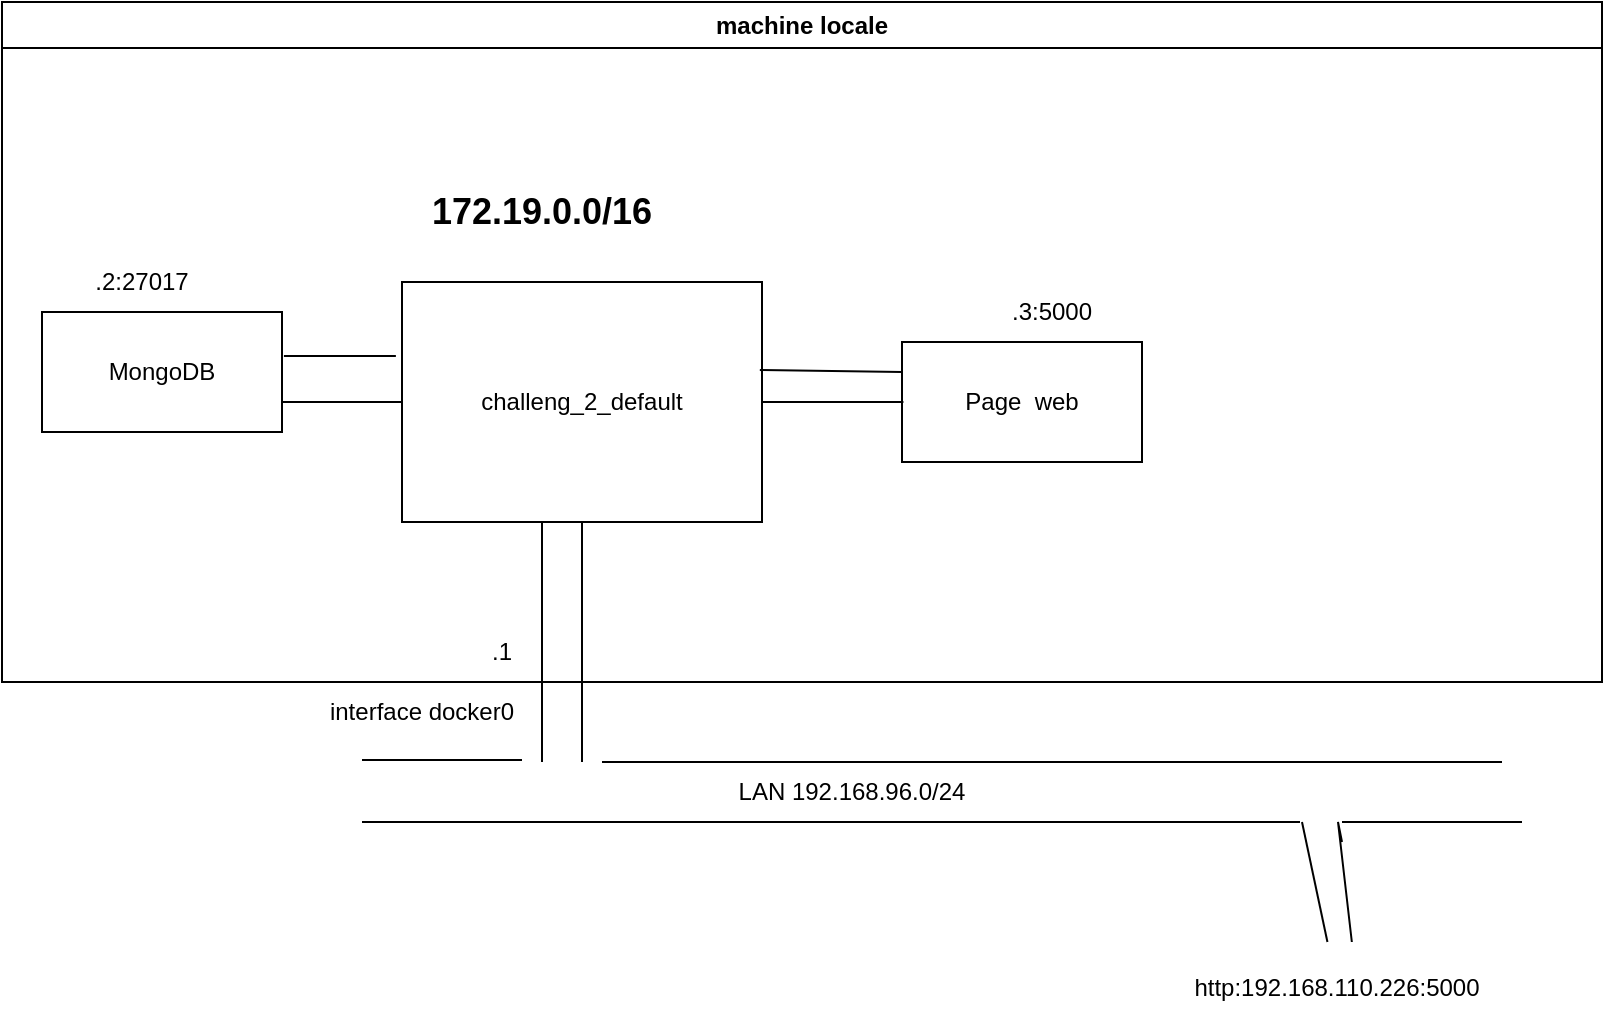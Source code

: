 <mxfile version="22.1.16" type="device">
  <diagram name="Page-1" id="TjVklAgZkNygQsRRETGH">
    <mxGraphModel dx="2294" dy="723" grid="1" gridSize="10" guides="1" tooltips="1" connect="1" arrows="1" fold="1" page="1" pageScale="1" pageWidth="827" pageHeight="1169" math="0" shadow="0">
      <root>
        <mxCell id="0" />
        <mxCell id="1" parent="0" />
        <mxCell id="ZWHM6CyVMjpsxh_ZRD_X-9" value="machine locale" style="swimlane;whiteSpace=wrap;html=1;" parent="1" vertex="1">
          <mxGeometry x="-60" y="40" width="800" height="340" as="geometry" />
        </mxCell>
        <mxCell id="ZWHM6CyVMjpsxh_ZRD_X-19" value="challeng_2_default" style="rounded=0;whiteSpace=wrap;html=1;" parent="ZWHM6CyVMjpsxh_ZRD_X-9" vertex="1">
          <mxGeometry x="200" y="140" width="180" height="120" as="geometry" />
        </mxCell>
        <mxCell id="ZWHM6CyVMjpsxh_ZRD_X-20" value="Page&amp;nbsp; web" style="rounded=0;whiteSpace=wrap;html=1;" parent="ZWHM6CyVMjpsxh_ZRD_X-9" vertex="1">
          <mxGeometry x="450" y="170" width="120" height="60" as="geometry" />
        </mxCell>
        <mxCell id="ZWHM6CyVMjpsxh_ZRD_X-32" value=".1" style="text;html=1;strokeColor=none;fillColor=none;align=center;verticalAlign=middle;whiteSpace=wrap;rounded=0;" parent="ZWHM6CyVMjpsxh_ZRD_X-9" vertex="1">
          <mxGeometry x="220" y="310" width="60" height="30" as="geometry" />
        </mxCell>
        <mxCell id="ZWHM6CyVMjpsxh_ZRD_X-33" value="&lt;b&gt;&lt;font style=&quot;font-size: 18px;&quot;&gt;172.19.0.0/16&lt;/font&gt;&lt;/b&gt;" style="text;html=1;strokeColor=none;fillColor=none;align=center;verticalAlign=middle;whiteSpace=wrap;rounded=0;" parent="ZWHM6CyVMjpsxh_ZRD_X-9" vertex="1">
          <mxGeometry x="220" y="90" width="100" height="30" as="geometry" />
        </mxCell>
        <mxCell id="ZWHM6CyVMjpsxh_ZRD_X-34" value=":5000" style="text;html=1;strokeColor=none;fillColor=none;align=center;verticalAlign=middle;whiteSpace=wrap;rounded=0;" parent="ZWHM6CyVMjpsxh_ZRD_X-9" vertex="1">
          <mxGeometry x="500" y="140" width="60" height="30" as="geometry" />
        </mxCell>
        <mxCell id="ZWHM6CyVMjpsxh_ZRD_X-43" value=".3" style="text;html=1;strokeColor=none;fillColor=none;align=center;verticalAlign=middle;whiteSpace=wrap;rounded=0;" parent="ZWHM6CyVMjpsxh_ZRD_X-9" vertex="1">
          <mxGeometry x="480" y="140" width="60" height="30" as="geometry" />
        </mxCell>
        <mxCell id="pRFV72ju0lPkuy1TKLql-1" value="" style="endArrow=none;html=1;rounded=0;exitX=0.994;exitY=0.367;exitDx=0;exitDy=0;exitPerimeter=0;entryX=0;entryY=0.25;entryDx=0;entryDy=0;" parent="ZWHM6CyVMjpsxh_ZRD_X-9" source="ZWHM6CyVMjpsxh_ZRD_X-19" target="ZWHM6CyVMjpsxh_ZRD_X-20" edge="1">
          <mxGeometry width="50" height="50" relative="1" as="geometry">
            <mxPoint x="390" y="190" as="sourcePoint" />
            <mxPoint x="440" y="180" as="targetPoint" />
          </mxGeometry>
        </mxCell>
        <mxCell id="pRFV72ju0lPkuy1TKLql-3" value="" style="endArrow=none;html=1;rounded=0;" parent="ZWHM6CyVMjpsxh_ZRD_X-9" source="ZWHM6CyVMjpsxh_ZRD_X-19" edge="1">
          <mxGeometry width="50" height="50" relative="1" as="geometry">
            <mxPoint x="440" y="210" as="sourcePoint" />
            <mxPoint x="450.711" y="200" as="targetPoint" />
          </mxGeometry>
        </mxCell>
        <mxCell id="pRFV72ju0lPkuy1TKLql-4" value="MongoDB" style="rounded=0;whiteSpace=wrap;html=1;" parent="ZWHM6CyVMjpsxh_ZRD_X-9" vertex="1">
          <mxGeometry x="20" y="155" width="120" height="60" as="geometry" />
        </mxCell>
        <mxCell id="pRFV72ju0lPkuy1TKLql-6" value="" style="endArrow=none;html=1;rounded=0;exitX=1.008;exitY=0.367;exitDx=0;exitDy=0;exitPerimeter=0;entryX=-0.017;entryY=0.308;entryDx=0;entryDy=0;entryPerimeter=0;" parent="ZWHM6CyVMjpsxh_ZRD_X-9" source="pRFV72ju0lPkuy1TKLql-4" target="ZWHM6CyVMjpsxh_ZRD_X-19" edge="1">
          <mxGeometry width="50" height="50" relative="1" as="geometry">
            <mxPoint x="150" y="210" as="sourcePoint" />
            <mxPoint x="200" y="160" as="targetPoint" />
          </mxGeometry>
        </mxCell>
        <mxCell id="pRFV72ju0lPkuy1TKLql-7" value="" style="endArrow=none;html=1;rounded=0;entryX=0;entryY=0.5;entryDx=0;entryDy=0;exitX=1;exitY=0.75;exitDx=0;exitDy=0;" parent="ZWHM6CyVMjpsxh_ZRD_X-9" source="pRFV72ju0lPkuy1TKLql-4" target="ZWHM6CyVMjpsxh_ZRD_X-19" edge="1">
          <mxGeometry width="50" height="50" relative="1" as="geometry">
            <mxPoint x="140" y="250" as="sourcePoint" />
            <mxPoint x="190" y="200" as="targetPoint" />
          </mxGeometry>
        </mxCell>
        <mxCell id="pRFV72ju0lPkuy1TKLql-9" value=".2:27017" style="text;html=1;strokeColor=none;fillColor=none;align=center;verticalAlign=middle;whiteSpace=wrap;rounded=0;" parent="ZWHM6CyVMjpsxh_ZRD_X-9" vertex="1">
          <mxGeometry x="40" y="125" width="60" height="30" as="geometry" />
        </mxCell>
        <mxCell id="ZWHM6CyVMjpsxh_ZRD_X-22" value="" style="endArrow=none;html=1;rounded=0;" parent="1" edge="1">
          <mxGeometry width="50" height="50" relative="1" as="geometry">
            <mxPoint x="230" y="380" as="sourcePoint" />
            <mxPoint x="230" y="340" as="targetPoint" />
            <Array as="points">
              <mxPoint x="230" y="340" />
              <mxPoint x="230" y="300" />
            </Array>
          </mxGeometry>
        </mxCell>
        <mxCell id="ZWHM6CyVMjpsxh_ZRD_X-30" value="http:192.168.110.226:5000" style="text;html=1;strokeColor=none;fillColor=none;align=center;verticalAlign=middle;whiteSpace=wrap;rounded=0;" parent="1" vertex="1">
          <mxGeometry x="470" y="510" width="275" height="45" as="geometry" />
        </mxCell>
        <mxCell id="ZWHM6CyVMjpsxh_ZRD_X-35" value="" style="endArrow=none;html=1;rounded=0;" parent="1" edge="1">
          <mxGeometry width="50" height="50" relative="1" as="geometry">
            <mxPoint x="240" y="420" as="sourcePoint" />
            <mxPoint x="690" y="420" as="targetPoint" />
          </mxGeometry>
        </mxCell>
        <mxCell id="ZWHM6CyVMjpsxh_ZRD_X-36" value="" style="endArrow=none;html=1;rounded=0;" parent="1" edge="1">
          <mxGeometry width="50" height="50" relative="1" as="geometry">
            <mxPoint x="120" y="450" as="sourcePoint" />
            <mxPoint x="589" y="450" as="targetPoint" />
          </mxGeometry>
        </mxCell>
        <mxCell id="ZWHM6CyVMjpsxh_ZRD_X-37" value="LAN 192.168.96.0/24" style="text;html=1;strokeColor=none;fillColor=none;align=center;verticalAlign=middle;whiteSpace=wrap;rounded=0;" parent="1" vertex="1">
          <mxGeometry x="300" y="420" width="130" height="30" as="geometry" />
        </mxCell>
        <mxCell id="ZWHM6CyVMjpsxh_ZRD_X-38" value="" style="endArrow=none;html=1;rounded=0;" parent="1" edge="1">
          <mxGeometry width="50" height="50" relative="1" as="geometry">
            <mxPoint x="210" y="420" as="sourcePoint" />
            <mxPoint x="210" y="300" as="targetPoint" />
          </mxGeometry>
        </mxCell>
        <mxCell id="ZWHM6CyVMjpsxh_ZRD_X-39" value="" style="endArrow=none;html=1;rounded=0;" parent="1" edge="1">
          <mxGeometry width="50" height="50" relative="1" as="geometry">
            <mxPoint x="230" y="420" as="sourcePoint" />
            <mxPoint x="230" y="380" as="targetPoint" />
          </mxGeometry>
        </mxCell>
        <mxCell id="ZWHM6CyVMjpsxh_ZRD_X-41" value="" style="endArrow=none;html=1;rounded=0;" parent="1" edge="1">
          <mxGeometry width="50" height="50" relative="1" as="geometry">
            <mxPoint x="120" y="419" as="sourcePoint" />
            <mxPoint x="200" y="419" as="targetPoint" />
          </mxGeometry>
        </mxCell>
        <mxCell id="ZWHM6CyVMjpsxh_ZRD_X-45" value="" style="endArrow=none;html=1;rounded=0;" parent="1" source="ZWHM6CyVMjpsxh_ZRD_X-30" edge="1">
          <mxGeometry width="50" height="50" relative="1" as="geometry">
            <mxPoint x="620" y="520" as="sourcePoint" />
            <mxPoint x="590" y="450" as="targetPoint" />
          </mxGeometry>
        </mxCell>
        <mxCell id="ZWHM6CyVMjpsxh_ZRD_X-46" value="" style="endArrow=none;html=1;rounded=0;exitX=0.527;exitY=0;exitDx=0;exitDy=0;exitPerimeter=0;" parent="1" source="ZWHM6CyVMjpsxh_ZRD_X-30" edge="1">
          <mxGeometry width="50" height="50" relative="1" as="geometry">
            <mxPoint x="620" y="510" as="sourcePoint" />
            <mxPoint x="610" y="460" as="targetPoint" />
            <Array as="points">
              <mxPoint x="608" y="450" />
            </Array>
          </mxGeometry>
        </mxCell>
        <mxCell id="ZWHM6CyVMjpsxh_ZRD_X-47" value="" style="endArrow=none;html=1;rounded=0;" parent="1" edge="1">
          <mxGeometry width="50" height="50" relative="1" as="geometry">
            <mxPoint x="610" y="450" as="sourcePoint" />
            <mxPoint x="700" y="450" as="targetPoint" />
          </mxGeometry>
        </mxCell>
        <mxCell id="ZWHM6CyVMjpsxh_ZRD_X-49" value="interface docker0" style="text;html=1;strokeColor=none;fillColor=none;align=center;verticalAlign=middle;whiteSpace=wrap;rounded=0;" parent="1" vertex="1">
          <mxGeometry x="100" y="380" width="100" height="30" as="geometry" />
        </mxCell>
      </root>
    </mxGraphModel>
  </diagram>
</mxfile>
